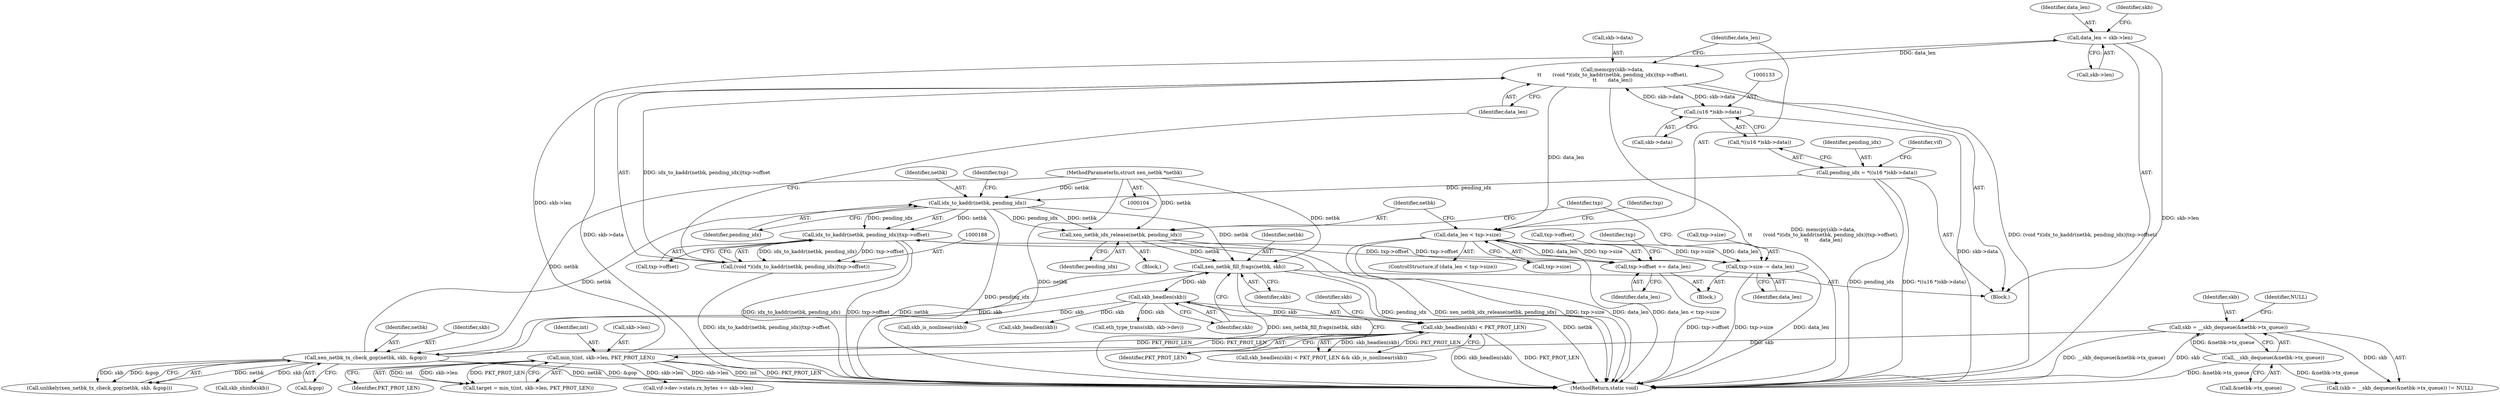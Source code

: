 digraph "1_linux_7d5145d8eb2b9791533ffe4dc003b129b9696c48_2@pointer" {
"1000178" [label="(Call,data_len = skb->len)"];
"1000257" [label="(Call,min_t(int, skb->len, PKT_PROT_LEN))"];
"1000247" [label="(Call,skb_headlen(skb) < PKT_PROT_LEN)"];
"1000248" [label="(Call,skb_headlen(skb))"];
"1000242" [label="(Call,xen_netbk_fill_frags(netbk, skb))"];
"1000216" [label="(Call,xen_netbk_idx_release(netbk, pending_idx))"];
"1000190" [label="(Call,idx_to_kaddr(netbk, pending_idx))"];
"1000158" [label="(Call,xen_netbk_tx_check_gop(netbk, skb, &gop))"];
"1000105" [label="(MethodParameterIn,struct xen_netbk *netbk)"];
"1000116" [label="(Call,skb = __skb_dequeue(&netbk->tx_queue))"];
"1000118" [label="(Call,__skb_dequeue(&netbk->tx_queue))"];
"1000129" [label="(Call,pending_idx = *((u16 *)skb->data))"];
"1000183" [label="(Call,memcpy(skb->data,\n\t\t       (void *)(idx_to_kaddr(netbk, pending_idx)|txp->offset),\n\t\t       data_len))"];
"1000132" [label="(Call,(u16 *)skb->data)"];
"1000198" [label="(Call,data_len < txp->size)"];
"1000204" [label="(Call,txp->offset += data_len)"];
"1000189" [label="(Call,idx_to_kaddr(netbk, pending_idx)|txp->offset)"];
"1000187" [label="(Call,(void *)(idx_to_kaddr(netbk, pending_idx)|txp->offset))"];
"1000209" [label="(Call,txp->size -= data_len)"];
"1000204" [label="(Call,txp->offset += data_len)"];
"1000197" [label="(ControlStructure,if (data_len < txp->size))"];
"1000161" [label="(Call,&gop)"];
"1000118" [label="(Call,__skb_dequeue(&netbk->tx_queue))"];
"1000138" [label="(Identifier,vif)"];
"1000257" [label="(Call,min_t(int, skb->len, PKT_PROT_LEN))"];
"1000191" [label="(Identifier,netbk)"];
"1000159" [label="(Identifier,netbk)"];
"1000217" [label="(Identifier,netbk)"];
"1000160" [label="(Identifier,skb)"];
"1000210" [label="(Call,txp->size)"];
"1000183" [label="(Call,memcpy(skb->data,\n\t\t       (void *)(idx_to_kaddr(netbk, pending_idx)|txp->offset),\n\t\t       data_len))"];
"1000203" [label="(Block,)"];
"1000180" [label="(Call,skb->len)"];
"1000262" [label="(Identifier,PKT_PROT_LEN)"];
"1000258" [label="(Identifier,int)"];
"1000251" [label="(Call,skb_is_nonlinear(skb))"];
"1000244" [label="(Identifier,skb)"];
"1000193" [label="(Call,txp->offset)"];
"1000213" [label="(Identifier,data_len)"];
"1000216" [label="(Call,xen_netbk_idx_release(netbk, pending_idx))"];
"1000194" [label="(Identifier,txp)"];
"1000255" [label="(Call,target = min_t(int, skb->len, PKT_PROT_LEN))"];
"1000218" [label="(Identifier,pending_idx)"];
"1000198" [label="(Call,data_len < txp->size)"];
"1000157" [label="(Call,unlikely(xen_netbk_tx_check_gop(netbk, skb, &gop)))"];
"1000123" [label="(Identifier,NULL)"];
"1000179" [label="(Identifier,data_len)"];
"1000250" [label="(Identifier,PKT_PROT_LEN)"];
"1000267" [label="(Call,skb_headlen(skb))"];
"1000158" [label="(Call,xen_netbk_tx_check_gop(netbk, skb, &gop))"];
"1000298" [label="(Call,vif->dev->stats.rx_bytes += skb->len)"];
"1000200" [label="(Call,txp->size)"];
"1000189" [label="(Call,idx_to_kaddr(netbk, pending_idx)|txp->offset)"];
"1000248" [label="(Call,skb_headlen(skb))"];
"1000280" [label="(Call,eth_type_trans(skb, skb->dev))"];
"1000209" [label="(Call,txp->size -= data_len)"];
"1000190" [label="(Call,idx_to_kaddr(netbk, pending_idx))"];
"1000205" [label="(Call,txp->offset)"];
"1000222" [label="(Identifier,txp)"];
"1000129" [label="(Call,pending_idx = *((u16 *)skb->data))"];
"1000187" [label="(Call,(void *)(idx_to_kaddr(netbk, pending_idx)|txp->offset))"];
"1000119" [label="(Call,&netbk->tx_queue)"];
"1000124" [label="(Block,)"];
"1000199" [label="(Identifier,data_len)"];
"1000192" [label="(Identifier,pending_idx)"];
"1000211" [label="(Identifier,txp)"];
"1000184" [label="(Call,skb->data)"];
"1000259" [label="(Call,skb->len)"];
"1000178" [label="(Call,data_len = skb->len)"];
"1000185" [label="(Identifier,skb)"];
"1000252" [label="(Identifier,skb)"];
"1000117" [label="(Identifier,skb)"];
"1000130" [label="(Identifier,pending_idx)"];
"1000242" [label="(Call,xen_netbk_fill_frags(netbk, skb))"];
"1000131" [label="(Call,*((u16 *)skb->data))"];
"1000134" [label="(Call,skb->data)"];
"1000320" [label="(MethodReturn,static void)"];
"1000115" [label="(Call,(skb = __skb_dequeue(&netbk->tx_queue)) != NULL)"];
"1000132" [label="(Call,(u16 *)skb->data)"];
"1000206" [label="(Identifier,txp)"];
"1000116" [label="(Call,skb = __skb_dequeue(&netbk->tx_queue))"];
"1000208" [label="(Identifier,data_len)"];
"1000171" [label="(Call,skb_shinfo(skb))"];
"1000243" [label="(Identifier,netbk)"];
"1000215" [label="(Block,)"];
"1000247" [label="(Call,skb_headlen(skb) < PKT_PROT_LEN)"];
"1000249" [label="(Identifier,skb)"];
"1000105" [label="(MethodParameterIn,struct xen_netbk *netbk)"];
"1000246" [label="(Call,skb_headlen(skb) < PKT_PROT_LEN && skb_is_nonlinear(skb))"];
"1000196" [label="(Identifier,data_len)"];
"1000178" -> "1000124"  [label="AST: "];
"1000178" -> "1000180"  [label="CFG: "];
"1000179" -> "1000178"  [label="AST: "];
"1000180" -> "1000178"  [label="AST: "];
"1000185" -> "1000178"  [label="CFG: "];
"1000178" -> "1000320"  [label="DDG: skb->len"];
"1000257" -> "1000178"  [label="DDG: skb->len"];
"1000178" -> "1000183"  [label="DDG: data_len"];
"1000257" -> "1000255"  [label="AST: "];
"1000257" -> "1000262"  [label="CFG: "];
"1000258" -> "1000257"  [label="AST: "];
"1000259" -> "1000257"  [label="AST: "];
"1000262" -> "1000257"  [label="AST: "];
"1000255" -> "1000257"  [label="CFG: "];
"1000257" -> "1000320"  [label="DDG: PKT_PROT_LEN"];
"1000257" -> "1000320"  [label="DDG: skb->len"];
"1000257" -> "1000320"  [label="DDG: int"];
"1000257" -> "1000247"  [label="DDG: PKT_PROT_LEN"];
"1000257" -> "1000255"  [label="DDG: int"];
"1000257" -> "1000255"  [label="DDG: skb->len"];
"1000257" -> "1000255"  [label="DDG: PKT_PROT_LEN"];
"1000247" -> "1000257"  [label="DDG: PKT_PROT_LEN"];
"1000257" -> "1000298"  [label="DDG: skb->len"];
"1000247" -> "1000246"  [label="AST: "];
"1000247" -> "1000250"  [label="CFG: "];
"1000248" -> "1000247"  [label="AST: "];
"1000250" -> "1000247"  [label="AST: "];
"1000252" -> "1000247"  [label="CFG: "];
"1000246" -> "1000247"  [label="CFG: "];
"1000247" -> "1000320"  [label="DDG: skb_headlen(skb)"];
"1000247" -> "1000320"  [label="DDG: PKT_PROT_LEN"];
"1000247" -> "1000246"  [label="DDG: skb_headlen(skb)"];
"1000247" -> "1000246"  [label="DDG: PKT_PROT_LEN"];
"1000248" -> "1000247"  [label="DDG: skb"];
"1000248" -> "1000249"  [label="CFG: "];
"1000249" -> "1000248"  [label="AST: "];
"1000250" -> "1000248"  [label="CFG: "];
"1000242" -> "1000248"  [label="DDG: skb"];
"1000248" -> "1000251"  [label="DDG: skb"];
"1000248" -> "1000267"  [label="DDG: skb"];
"1000248" -> "1000280"  [label="DDG: skb"];
"1000242" -> "1000124"  [label="AST: "];
"1000242" -> "1000244"  [label="CFG: "];
"1000243" -> "1000242"  [label="AST: "];
"1000244" -> "1000242"  [label="AST: "];
"1000249" -> "1000242"  [label="CFG: "];
"1000242" -> "1000320"  [label="DDG: xen_netbk_fill_frags(netbk, skb)"];
"1000242" -> "1000320"  [label="DDG: netbk"];
"1000242" -> "1000158"  [label="DDG: netbk"];
"1000216" -> "1000242"  [label="DDG: netbk"];
"1000190" -> "1000242"  [label="DDG: netbk"];
"1000105" -> "1000242"  [label="DDG: netbk"];
"1000158" -> "1000242"  [label="DDG: skb"];
"1000216" -> "1000215"  [label="AST: "];
"1000216" -> "1000218"  [label="CFG: "];
"1000217" -> "1000216"  [label="AST: "];
"1000218" -> "1000216"  [label="AST: "];
"1000222" -> "1000216"  [label="CFG: "];
"1000216" -> "1000320"  [label="DDG: xen_netbk_idx_release(netbk, pending_idx)"];
"1000216" -> "1000320"  [label="DDG: pending_idx"];
"1000190" -> "1000216"  [label="DDG: netbk"];
"1000190" -> "1000216"  [label="DDG: pending_idx"];
"1000105" -> "1000216"  [label="DDG: netbk"];
"1000190" -> "1000189"  [label="AST: "];
"1000190" -> "1000192"  [label="CFG: "];
"1000191" -> "1000190"  [label="AST: "];
"1000192" -> "1000190"  [label="AST: "];
"1000194" -> "1000190"  [label="CFG: "];
"1000190" -> "1000320"  [label="DDG: pending_idx"];
"1000190" -> "1000189"  [label="DDG: netbk"];
"1000190" -> "1000189"  [label="DDG: pending_idx"];
"1000158" -> "1000190"  [label="DDG: netbk"];
"1000105" -> "1000190"  [label="DDG: netbk"];
"1000129" -> "1000190"  [label="DDG: pending_idx"];
"1000158" -> "1000157"  [label="AST: "];
"1000158" -> "1000161"  [label="CFG: "];
"1000159" -> "1000158"  [label="AST: "];
"1000160" -> "1000158"  [label="AST: "];
"1000161" -> "1000158"  [label="AST: "];
"1000157" -> "1000158"  [label="CFG: "];
"1000158" -> "1000320"  [label="DDG: netbk"];
"1000158" -> "1000320"  [label="DDG: &gop"];
"1000158" -> "1000157"  [label="DDG: netbk"];
"1000158" -> "1000157"  [label="DDG: skb"];
"1000158" -> "1000157"  [label="DDG: &gop"];
"1000105" -> "1000158"  [label="DDG: netbk"];
"1000116" -> "1000158"  [label="DDG: skb"];
"1000158" -> "1000171"  [label="DDG: skb"];
"1000105" -> "1000104"  [label="AST: "];
"1000105" -> "1000320"  [label="DDG: netbk"];
"1000116" -> "1000115"  [label="AST: "];
"1000116" -> "1000118"  [label="CFG: "];
"1000117" -> "1000116"  [label="AST: "];
"1000118" -> "1000116"  [label="AST: "];
"1000123" -> "1000116"  [label="CFG: "];
"1000116" -> "1000320"  [label="DDG: __skb_dequeue(&netbk->tx_queue)"];
"1000116" -> "1000320"  [label="DDG: skb"];
"1000116" -> "1000115"  [label="DDG: skb"];
"1000118" -> "1000116"  [label="DDG: &netbk->tx_queue"];
"1000118" -> "1000119"  [label="CFG: "];
"1000119" -> "1000118"  [label="AST: "];
"1000118" -> "1000320"  [label="DDG: &netbk->tx_queue"];
"1000118" -> "1000115"  [label="DDG: &netbk->tx_queue"];
"1000129" -> "1000124"  [label="AST: "];
"1000129" -> "1000131"  [label="CFG: "];
"1000130" -> "1000129"  [label="AST: "];
"1000131" -> "1000129"  [label="AST: "];
"1000138" -> "1000129"  [label="CFG: "];
"1000129" -> "1000320"  [label="DDG: pending_idx"];
"1000129" -> "1000320"  [label="DDG: *((u16 *)skb->data)"];
"1000183" -> "1000124"  [label="AST: "];
"1000183" -> "1000196"  [label="CFG: "];
"1000184" -> "1000183"  [label="AST: "];
"1000187" -> "1000183"  [label="AST: "];
"1000196" -> "1000183"  [label="AST: "];
"1000199" -> "1000183"  [label="CFG: "];
"1000183" -> "1000320"  [label="DDG: (void *)(idx_to_kaddr(netbk, pending_idx)|txp->offset)"];
"1000183" -> "1000320"  [label="DDG: skb->data"];
"1000183" -> "1000320"  [label="DDG: memcpy(skb->data,\n\t\t       (void *)(idx_to_kaddr(netbk, pending_idx)|txp->offset),\n\t\t       data_len)"];
"1000183" -> "1000132"  [label="DDG: skb->data"];
"1000132" -> "1000183"  [label="DDG: skb->data"];
"1000187" -> "1000183"  [label="DDG: idx_to_kaddr(netbk, pending_idx)|txp->offset"];
"1000183" -> "1000198"  [label="DDG: data_len"];
"1000132" -> "1000131"  [label="AST: "];
"1000132" -> "1000134"  [label="CFG: "];
"1000133" -> "1000132"  [label="AST: "];
"1000134" -> "1000132"  [label="AST: "];
"1000131" -> "1000132"  [label="CFG: "];
"1000132" -> "1000320"  [label="DDG: skb->data"];
"1000198" -> "1000197"  [label="AST: "];
"1000198" -> "1000200"  [label="CFG: "];
"1000199" -> "1000198"  [label="AST: "];
"1000200" -> "1000198"  [label="AST: "];
"1000206" -> "1000198"  [label="CFG: "];
"1000217" -> "1000198"  [label="CFG: "];
"1000198" -> "1000320"  [label="DDG: txp->size"];
"1000198" -> "1000320"  [label="DDG: data_len"];
"1000198" -> "1000320"  [label="DDG: data_len < txp->size"];
"1000209" -> "1000198"  [label="DDG: txp->size"];
"1000198" -> "1000204"  [label="DDG: data_len"];
"1000198" -> "1000209"  [label="DDG: data_len"];
"1000198" -> "1000209"  [label="DDG: txp->size"];
"1000204" -> "1000203"  [label="AST: "];
"1000204" -> "1000208"  [label="CFG: "];
"1000205" -> "1000204"  [label="AST: "];
"1000208" -> "1000204"  [label="AST: "];
"1000211" -> "1000204"  [label="CFG: "];
"1000204" -> "1000320"  [label="DDG: txp->offset"];
"1000204" -> "1000189"  [label="DDG: txp->offset"];
"1000189" -> "1000204"  [label="DDG: txp->offset"];
"1000189" -> "1000187"  [label="AST: "];
"1000189" -> "1000193"  [label="CFG: "];
"1000193" -> "1000189"  [label="AST: "];
"1000187" -> "1000189"  [label="CFG: "];
"1000189" -> "1000320"  [label="DDG: idx_to_kaddr(netbk, pending_idx)"];
"1000189" -> "1000320"  [label="DDG: txp->offset"];
"1000189" -> "1000187"  [label="DDG: idx_to_kaddr(netbk, pending_idx)"];
"1000189" -> "1000187"  [label="DDG: txp->offset"];
"1000188" -> "1000187"  [label="AST: "];
"1000196" -> "1000187"  [label="CFG: "];
"1000187" -> "1000320"  [label="DDG: idx_to_kaddr(netbk, pending_idx)|txp->offset"];
"1000209" -> "1000203"  [label="AST: "];
"1000209" -> "1000213"  [label="CFG: "];
"1000210" -> "1000209"  [label="AST: "];
"1000213" -> "1000209"  [label="AST: "];
"1000222" -> "1000209"  [label="CFG: "];
"1000209" -> "1000320"  [label="DDG: txp->size"];
"1000209" -> "1000320"  [label="DDG: data_len"];
}
